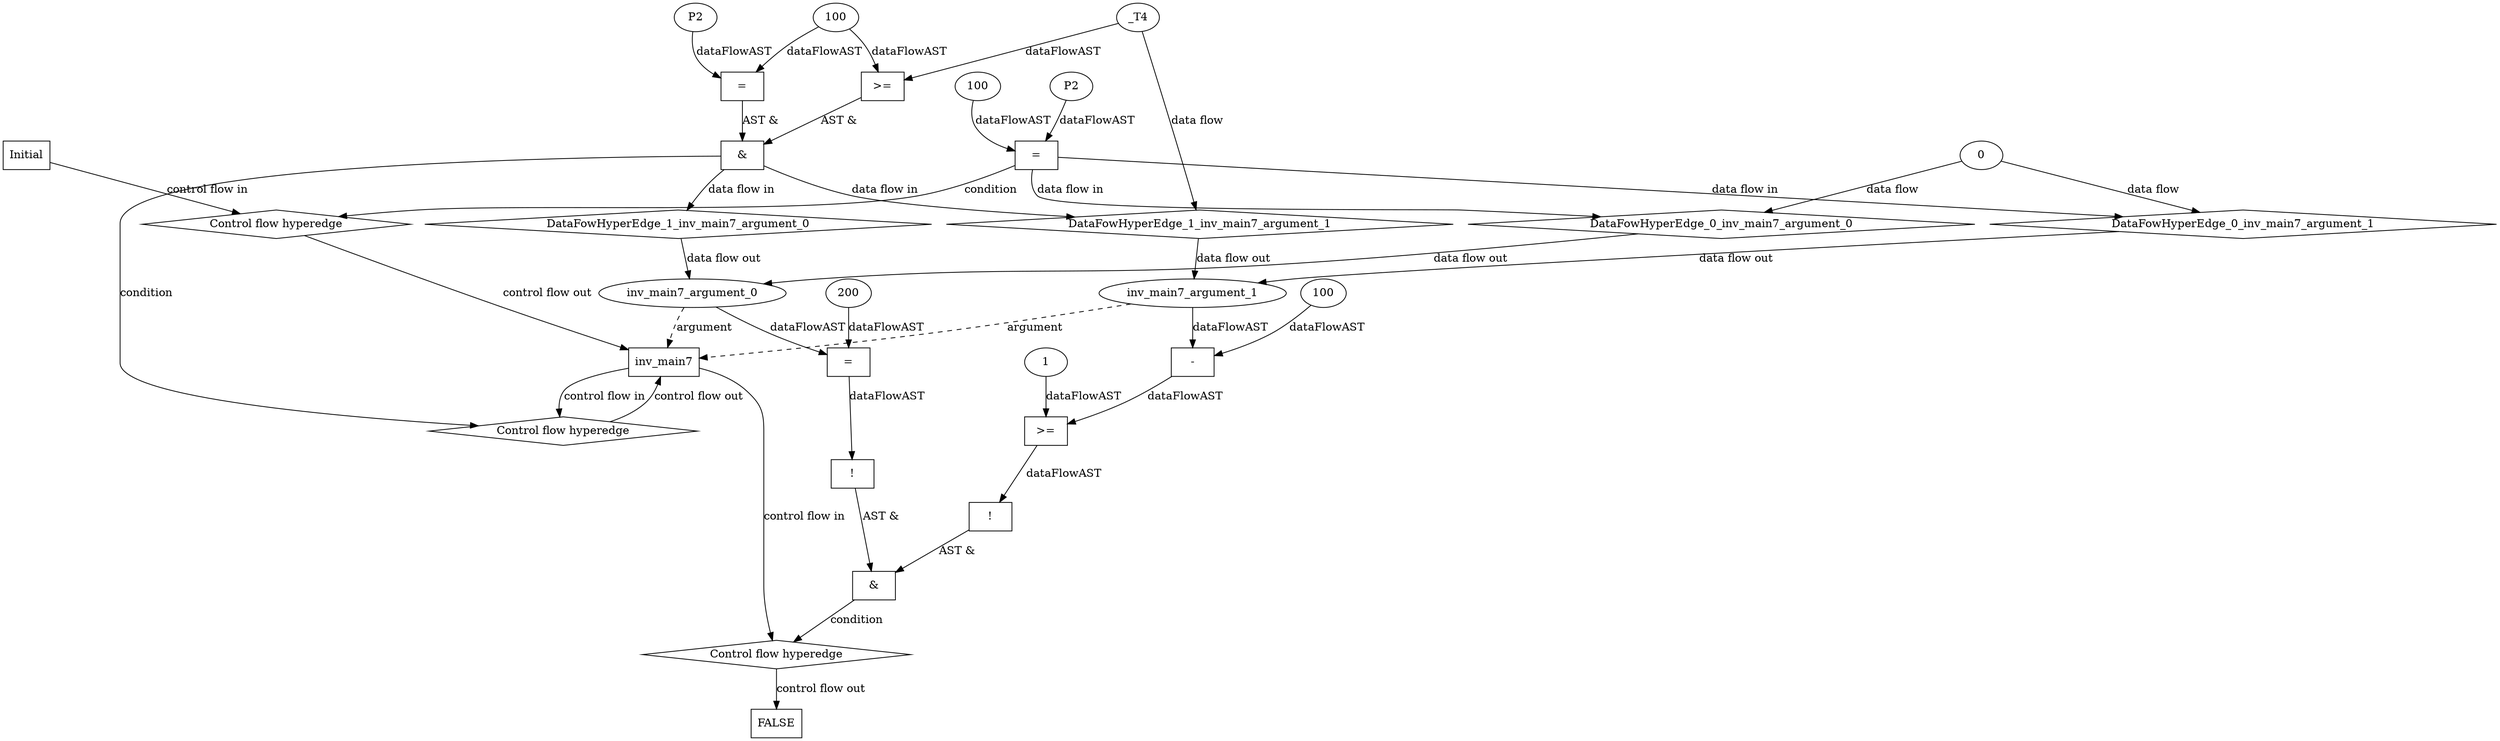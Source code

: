 digraph dag {
"inv_main7" [label="inv_main7" nodeName="inv_main7" class=cfn  shape="rect"];
FALSE [label="FALSE" nodeName=FALSE class=cfn  shape="rect"];
Initial [label="Initial" nodeName=Initial class=cfn  shape="rect"];
ControlFowHyperEdge_0 [label="Control flow hyperedge" nodeName=ControlFowHyperEdge_0 class=controlFlowHyperEdge shape="diamond"];
"Initial" -> ControlFowHyperEdge_0 [label="control flow in"]
ControlFowHyperEdge_0 -> "inv_main7" [label="control flow out"]
ControlFowHyperEdge_1 [label="Control flow hyperedge" nodeName=ControlFowHyperEdge_1 class=controlFlowHyperEdge shape="diamond"];
"inv_main7" -> ControlFowHyperEdge_1 [label="control flow in"]
ControlFowHyperEdge_1 -> "inv_main7" [label="control flow out"]
ControlFowHyperEdge_2 [label="Control flow hyperedge" nodeName=ControlFowHyperEdge_2 class=controlFlowHyperEdge shape="diamond"];
"inv_main7" -> ControlFowHyperEdge_2 [label="control flow in"]
ControlFowHyperEdge_2 -> "FALSE" [label="control flow out"]
"inv_main7_argument_0" [label="inv_main7_argument_0" nodeName=argument0 class=argument  head="inv_main7" shape="oval"];
"inv_main7_argument_0" -> "inv_main7"[label="argument" style="dashed"]
"inv_main7_argument_1" [label="inv_main7_argument_1" nodeName=argument1 class=argument  head="inv_main7" shape="oval"];
"inv_main7_argument_1" -> "inv_main7"[label="argument" style="dashed"]

"xxxinv_main7___Initial_0xxxguard_0_node_0" [label="=" nodeName="xxxinv_main7___Initial_0xxxguard_0_node_0" class=Operator  shape="rect"];
"xxxinv_main7___Initial_0xxxguard_0_node_1" [label="P2" nodeName="xxxinv_main7___Initial_0xxxguard_0_node_1" class=Constant ];
"xxxinv_main7___Initial_0xxxguard_0_node_2" [label="100" nodeName="xxxinv_main7___Initial_0xxxguard_0_node_2" class=Literal ];
"xxxinv_main7___Initial_0xxxguard_0_node_1" -> "xxxinv_main7___Initial_0xxxguard_0_node_0"[label="dataFlowAST"]
"xxxinv_main7___Initial_0xxxguard_0_node_2" -> "xxxinv_main7___Initial_0xxxguard_0_node_0"[label="dataFlowAST"]

"xxxinv_main7___Initial_0xxxguard_0_node_0" -> "ControlFowHyperEdge_0" [label="condition"];
"xxxinv_main7___Initial_0xxxdataFlow_0_node_0" [label="0" nodeName="xxxinv_main7___Initial_0xxxdataFlow_0_node_0" class=Literal ];

"xxxinv_main7___Initial_0xxxdataFlow_0_node_0" -> "DataFowHyperEdge_0_inv_main7_argument_0" [label="data flow"];

"xxxinv_main7___Initial_0xxxdataFlow_0_node_0" -> "DataFowHyperEdge_0_inv_main7_argument_1" [label="data flow"];
"xxxinv_main7___inv_main7_1xxx_and" [label="&" nodeName="xxxinv_main7___inv_main7_1xxx_and" class=Operator shape="rect"];
"xxxinv_main7___inv_main7_1xxxguard_0_node_0" [label=">=" nodeName="xxxinv_main7___inv_main7_1xxxguard_0_node_0" class=Operator  shape="rect"];
"xxxinv_main7___inv_main7_1xxxguard_0_node_1" [label="100" nodeName="xxxinv_main7___inv_main7_1xxxguard_0_node_1" class=Literal ];
"xxxinv_main7___inv_main7_1xxxguard_0_node_1" -> "xxxinv_main7___inv_main7_1xxxguard_0_node_0"[label="dataFlowAST"]
"xxxinv_main7___inv_main7_1xxxdataFlow_0_node_0" -> "xxxinv_main7___inv_main7_1xxxguard_0_node_0"[label="dataFlowAST"]

"xxxinv_main7___inv_main7_1xxxguard_0_node_0" -> "xxxinv_main7___inv_main7_1xxx_and" [label="AST &"];
"xxxinv_main7___inv_main7_1xxxguard1_node_0" [label="=" nodeName="xxxinv_main7___inv_main7_1xxxguard1_node_0" class=Operator  shape="rect"];
"xxxinv_main7___inv_main7_1xxxguard1_node_1" [label="P2" nodeName="xxxinv_main7___inv_main7_1xxxguard1_node_1" class=Constant ];
"xxxinv_main7___inv_main7_1xxxguard1_node_1" -> "xxxinv_main7___inv_main7_1xxxguard1_node_0"[label="dataFlowAST"]
"xxxinv_main7___inv_main7_1xxxguard_0_node_1" -> "xxxinv_main7___inv_main7_1xxxguard1_node_0"[label="dataFlowAST"]

"xxxinv_main7___inv_main7_1xxxguard1_node_0" -> "xxxinv_main7___inv_main7_1xxx_and" [label="AST &"];
"xxxinv_main7___inv_main7_1xxx_and" -> "ControlFowHyperEdge_1" [label="condition"];
"xxxinv_main7___inv_main7_1xxxdataFlow_0_node_0" [label="_T4" nodeName="xxxinv_main7___inv_main7_1xxxdataFlow_0_node_0" class=Constant ];

"xxxinv_main7___inv_main7_1xxxdataFlow_0_node_0" -> "DataFowHyperEdge_1_inv_main7_argument_1" [label="data flow"];
"xxxFALSE___inv_main7_2xxx_and" [label="&" nodeName="xxxFALSE___inv_main7_2xxx_and" class=Operator shape="rect"];
"xxxFALSE___inv_main7_2xxxguard_0_node_0" [label="!" nodeName="xxxFALSE___inv_main7_2xxxguard_0_node_0" class=Operator shape="rect"];
"xxxFALSE___inv_main7_2xxxguard_0_node_1" [label=">=" nodeName="xxxFALSE___inv_main7_2xxxguard_0_node_1" class=Operator  shape="rect"];
"xxxFALSE___inv_main7_2xxxguard_0_node_2" [label="-" nodeName="xxxFALSE___inv_main7_2xxxguard_0_node_2" class= Operator shape="rect"];
"xxxFALSE___inv_main7_2xxxguard_0_node_3" [label="100" nodeName="xxxFALSE___inv_main7_2xxxguard_0_node_3" class=Literal ];
"xxxFALSE___inv_main7_2xxxguard_0_node_5" [label="1" nodeName="xxxFALSE___inv_main7_2xxxguard_0_node_5" class=Literal ];
"xxxFALSE___inv_main7_2xxxguard_0_node_1" -> "xxxFALSE___inv_main7_2xxxguard_0_node_0"[label="dataFlowAST"]
"xxxFALSE___inv_main7_2xxxguard_0_node_2" -> "xxxFALSE___inv_main7_2xxxguard_0_node_1"[label="dataFlowAST"]
"xxxFALSE___inv_main7_2xxxguard_0_node_5" -> "xxxFALSE___inv_main7_2xxxguard_0_node_1"[label="dataFlowAST"]
"xxxFALSE___inv_main7_2xxxguard_0_node_3" -> "xxxFALSE___inv_main7_2xxxguard_0_node_2"[label="dataFlowAST"]
"inv_main7_argument_1" -> "xxxFALSE___inv_main7_2xxxguard_0_node_2"[label="dataFlowAST"]

"xxxFALSE___inv_main7_2xxxguard_0_node_0" -> "xxxFALSE___inv_main7_2xxx_and" [label="AST &"];
"xxxFALSE___inv_main7_2xxxguard1_node_0" [label="!" nodeName="xxxFALSE___inv_main7_2xxxguard1_node_0" class=Operator shape="rect"];
"xxxFALSE___inv_main7_2xxxguard1_node_1" [label="=" nodeName="xxxFALSE___inv_main7_2xxxguard1_node_1" class=Operator  shape="rect"];
"xxxFALSE___inv_main7_2xxxguard1_node_3" [label="200" nodeName="xxxFALSE___inv_main7_2xxxguard1_node_3" class=Literal ];
"xxxFALSE___inv_main7_2xxxguard1_node_1" -> "xxxFALSE___inv_main7_2xxxguard1_node_0"[label="dataFlowAST"]
"inv_main7_argument_0" -> "xxxFALSE___inv_main7_2xxxguard1_node_1"[label="dataFlowAST"]
"xxxFALSE___inv_main7_2xxxguard1_node_3" -> "xxxFALSE___inv_main7_2xxxguard1_node_1"[label="dataFlowAST"]

"xxxFALSE___inv_main7_2xxxguard1_node_0" -> "xxxFALSE___inv_main7_2xxx_and" [label="AST &"];
"xxxFALSE___inv_main7_2xxx_and" -> "ControlFowHyperEdge_2" [label="condition"];
"DataFowHyperEdge_0_inv_main7_argument_0" [label="DataFowHyperEdge_0_inv_main7_argument_0" nodeName="DataFowHyperEdge_0_inv_main7_argument_0" class=DataFlowHyperedge shape="diamond"];
"DataFowHyperEdge_0_inv_main7_argument_0" -> "inv_main7_argument_0"[label="data flow out"]
"xxxinv_main7___Initial_0xxxguard_0_node_0" -> "DataFowHyperEdge_0_inv_main7_argument_0"[label="data flow in"]
"DataFowHyperEdge_0_inv_main7_argument_1" [label="DataFowHyperEdge_0_inv_main7_argument_1" nodeName="DataFowHyperEdge_0_inv_main7_argument_1" class=DataFlowHyperedge shape="diamond"];
"DataFowHyperEdge_0_inv_main7_argument_1" -> "inv_main7_argument_1"[label="data flow out"]
"xxxinv_main7___Initial_0xxxguard_0_node_0" -> "DataFowHyperEdge_0_inv_main7_argument_1"[label="data flow in"]
"DataFowHyperEdge_1_inv_main7_argument_0" [label="DataFowHyperEdge_1_inv_main7_argument_0" nodeName="DataFowHyperEdge_1_inv_main7_argument_0" class=DataFlowHyperedge shape="diamond"];
"DataFowHyperEdge_1_inv_main7_argument_0" -> "inv_main7_argument_0"[label="data flow out"]
"xxxinv_main7___inv_main7_1xxx_and" -> "DataFowHyperEdge_1_inv_main7_argument_0"[label="data flow in"]
"DataFowHyperEdge_1_inv_main7_argument_1" [label="DataFowHyperEdge_1_inv_main7_argument_1" nodeName="DataFowHyperEdge_1_inv_main7_argument_1" class=DataFlowHyperedge shape="diamond"];
"DataFowHyperEdge_1_inv_main7_argument_1" -> "inv_main7_argument_1"[label="data flow out"]
"xxxinv_main7___inv_main7_1xxx_and" -> "DataFowHyperEdge_1_inv_main7_argument_1"[label="data flow in"]




}
